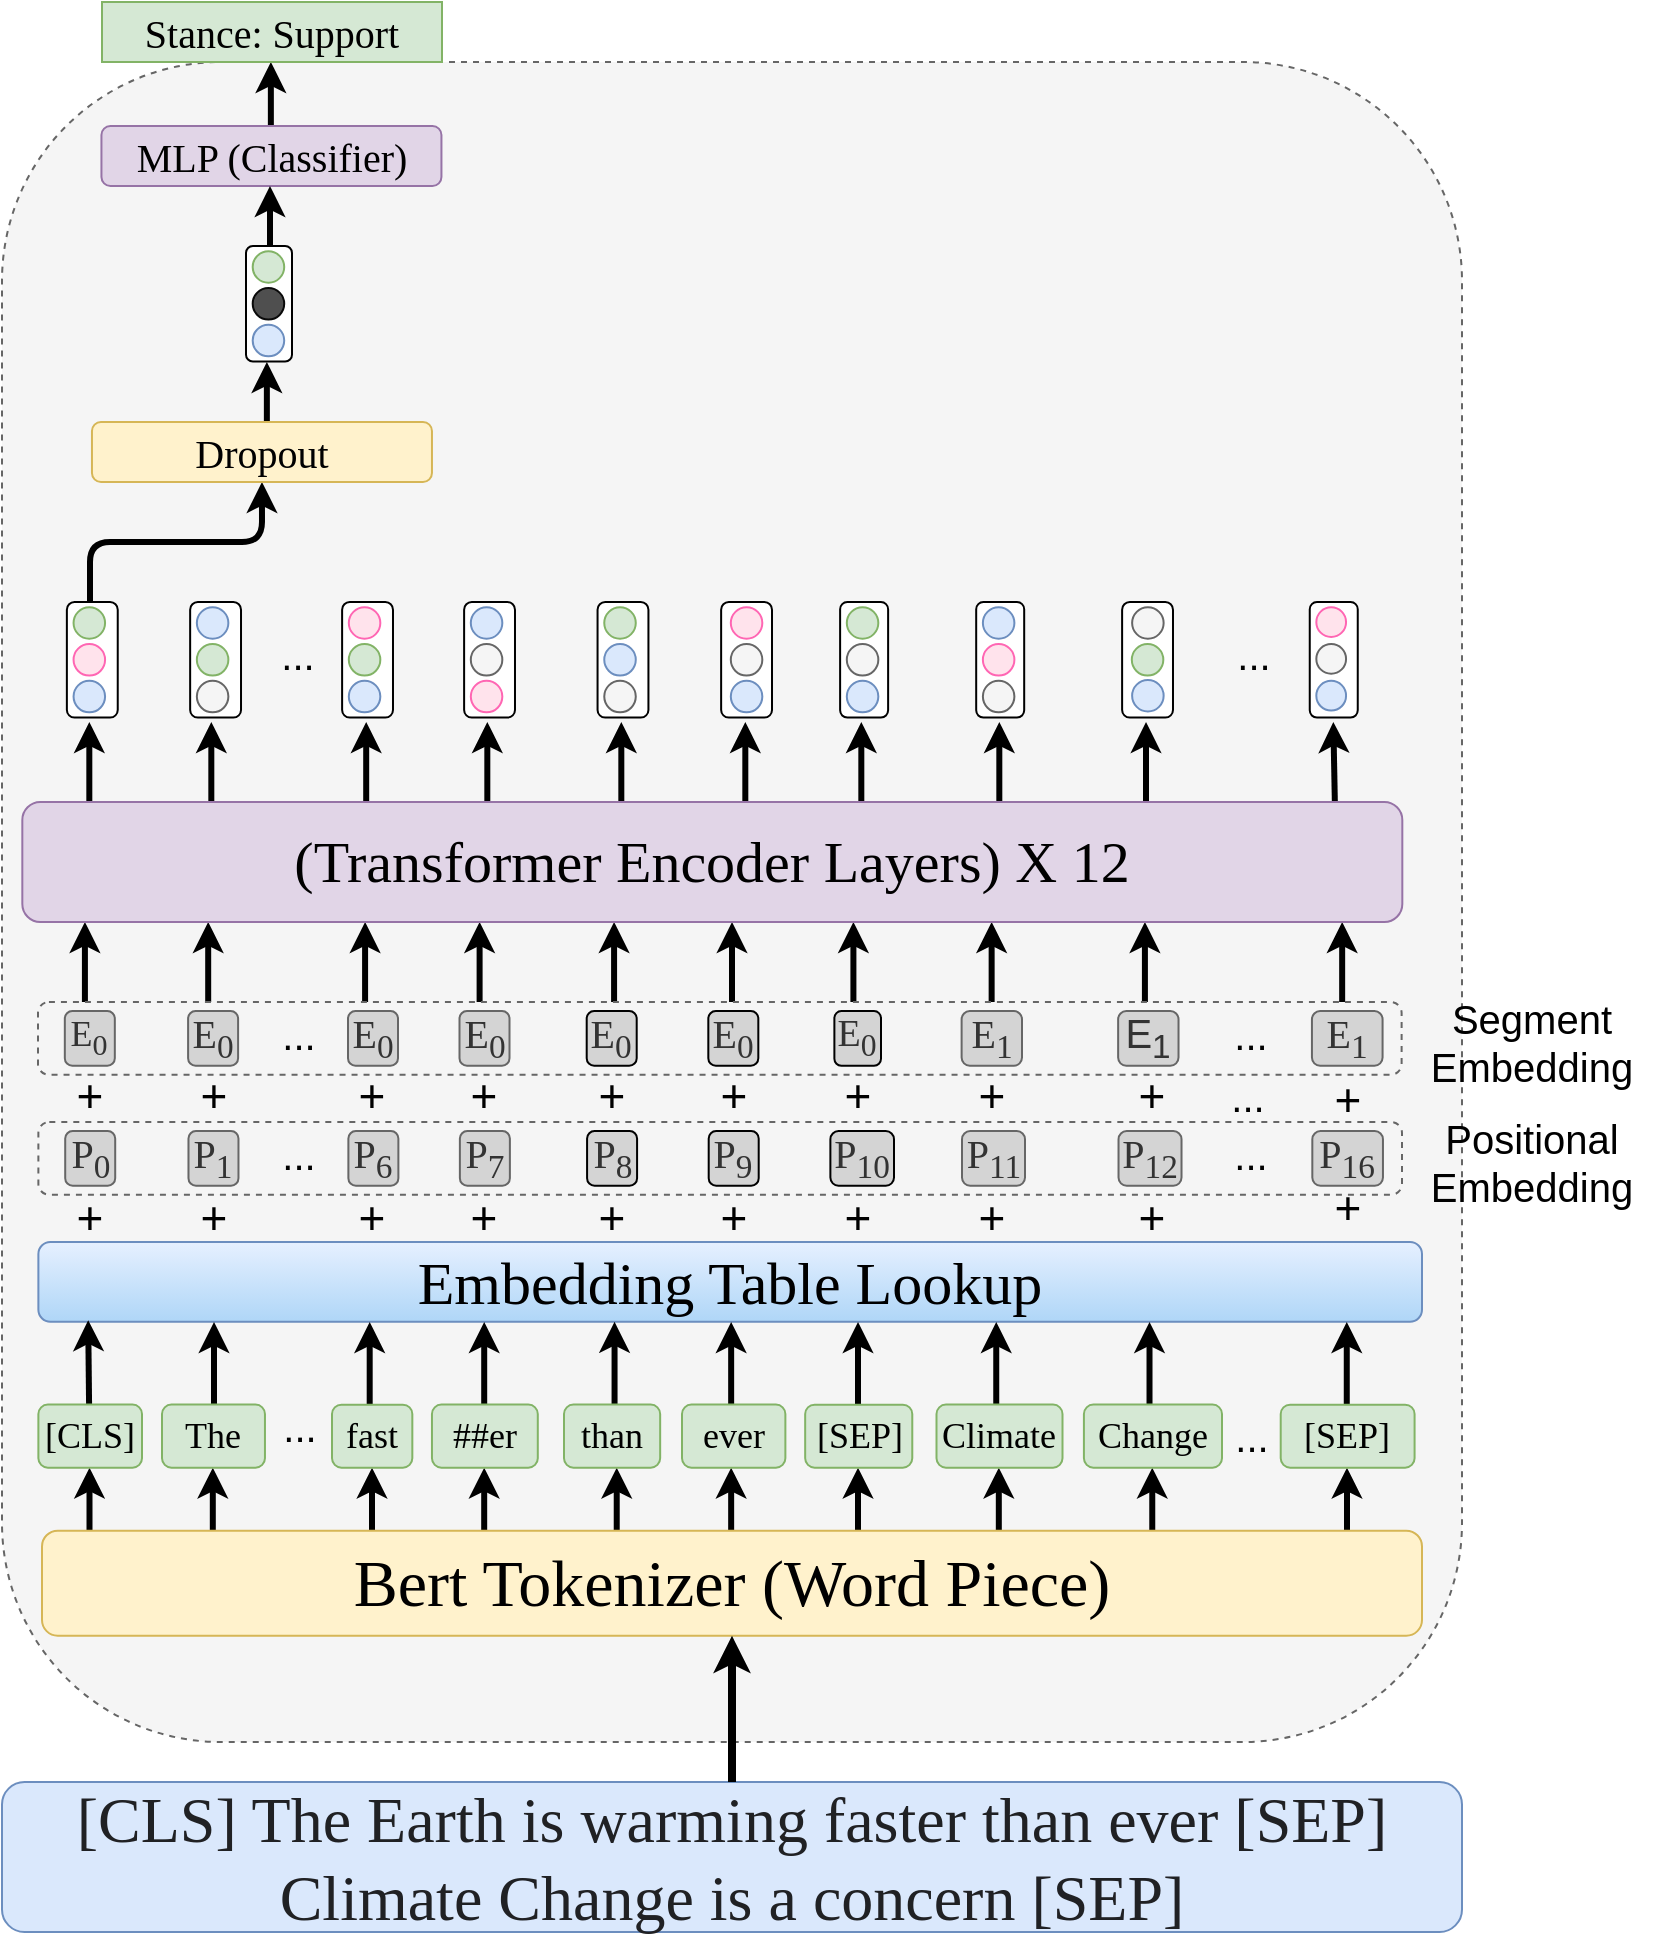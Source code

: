 <mxfile version="14.6.6" type="device"><diagram id="xqpPa9jRU_AP_htbTDbp" name="Page-1"><mxGraphModel dx="1796" dy="1551" grid="1" gridSize="10" guides="1" tooltips="1" connect="1" arrows="1" fold="1" page="1" pageScale="1" pageWidth="850" pageHeight="1100" math="0" shadow="0"><root><mxCell id="0"/><mxCell id="1" parent="0"/><mxCell id="VHutxklOgrQtzhEt7X7k-372" value="" style="rounded=1;whiteSpace=wrap;html=1;dashed=1;strokeColor=#666666;fontColor=#333333;fillColor=#F5F5F5;" parent="1" vertex="1"><mxGeometry x="-610" y="-960" width="730" height="840" as="geometry"/></mxCell><mxCell id="czi0uhYKtcPpuVIb82J_-111" value="" style="endArrow=classic;html=1;strokeWidth=3;" parent="1" edge="1"><mxGeometry x="-641.69" y="-1353.941" width="66.935" height="52.525" as="geometry"><mxPoint x="-475.57" y="-907.477" as="sourcePoint"/><mxPoint x="-475.57" y="-960.002" as="targetPoint"/></mxGeometry></mxCell><mxCell id="BphmDWofH9qJtvzNb2cg-1" value="&lt;span style=&quot;color: rgb(32 , 33 , 36) ; text-align: left&quot;&gt;&lt;font style=&quot;font-size: 32px&quot; face=&quot;Times New Roman&quot;&gt;[CLS] The Earth is warming faster than ever [SEP] Climate Change is a concern [SEP]&lt;/font&gt;&lt;br&gt;&lt;/span&gt;" style="rounded=1;whiteSpace=wrap;html=1;fillColor=#dae8fc;strokeColor=#6c8ebf;" parent="1" vertex="1"><mxGeometry x="-610" y="-100" width="730" height="75" as="geometry"/></mxCell><mxCell id="VHutxklOgrQtzhEt7X7k-36" value="" style="endArrow=classic;html=1;strokeWidth=3;" parent="1" edge="1"><mxGeometry x="-647.12" y="-714.141" width="66.935" height="52.525" as="geometry"><mxPoint x="-566.249" y="-204.646" as="sourcePoint"/><mxPoint x="-566.249" y="-257.172" as="targetPoint"/></mxGeometry></mxCell><mxCell id="VHutxklOgrQtzhEt7X7k-37" value="" style="endArrow=classic;html=1;strokeWidth=3;" parent="1" edge="1"><mxGeometry x="-669.81" y="-714.141" width="66.935" height="52.525" as="geometry"><mxPoint x="-504.6" y="-204.646" as="sourcePoint"/><mxPoint x="-504.6" y="-257.172" as="targetPoint"/></mxGeometry></mxCell><mxCell id="VHutxklOgrQtzhEt7X7k-38" value="" style="endArrow=classic;html=1;strokeWidth=3;" parent="1" edge="1"><mxGeometry x="-679.19" y="-714.141" width="66.935" height="52.525" as="geometry"><mxPoint x="-424.996" y="-204.646" as="sourcePoint"/><mxPoint x="-424.996" y="-257.172" as="targetPoint"/></mxGeometry></mxCell><mxCell id="VHutxklOgrQtzhEt7X7k-39" value="" style="endArrow=classic;html=1;strokeWidth=3;" parent="1" edge="1"><mxGeometry x="-692.75" y="-714.141" width="66.935" height="52.525" as="geometry"><mxPoint x="-368.903" y="-204.646" as="sourcePoint"/><mxPoint x="-368.903" y="-257.172" as="targetPoint"/></mxGeometry></mxCell><mxCell id="VHutxklOgrQtzhEt7X7k-40" value="" style="endArrow=classic;html=1;strokeWidth=3;" parent="1" edge="1"><mxGeometry x="-697.56" y="-714.141" width="66.935" height="52.525" as="geometry"><mxPoint x="-302.641" y="-204.646" as="sourcePoint"/><mxPoint x="-302.641" y="-257.172" as="targetPoint"/></mxGeometry></mxCell><mxCell id="VHutxklOgrQtzhEt7X7k-41" value="" style="endArrow=classic;html=1;strokeWidth=3;" parent="1" edge="1"><mxGeometry x="-704.27" y="-714.141" width="66.935" height="52.525" as="geometry"><mxPoint x="-245.427" y="-204.646" as="sourcePoint"/><mxPoint x="-245.427" y="-257.172" as="targetPoint"/></mxGeometry></mxCell><mxCell id="VHutxklOgrQtzhEt7X7k-42" value="" style="endArrow=classic;html=1;strokeWidth=3;" parent="1" edge="1"><mxGeometry x="-703.75" y="-714.141" width="66.935" height="52.525" as="geometry"><mxPoint x="-181.988" y="-204.646" as="sourcePoint"/><mxPoint x="-181.988" y="-257.172" as="targetPoint"/></mxGeometry></mxCell><mxCell id="VHutxklOgrQtzhEt7X7k-43" value="" style="endArrow=classic;html=1;strokeWidth=3;" parent="1" edge="1"><mxGeometry x="-690.92" y="-714.141" width="66.935" height="52.525" as="geometry"><mxPoint x="-111.593" y="-204.646" as="sourcePoint"/><mxPoint x="-111.593" y="-257.172" as="targetPoint"/></mxGeometry></mxCell><mxCell id="VHutxklOgrQtzhEt7X7k-44" value="" style="endArrow=classic;html=1;strokeWidth=3;" parent="1" edge="1"><mxGeometry x="-671.76" y="-714.141" width="66.935" height="52.525" as="geometry"><mxPoint x="-34.869" y="-204.646" as="sourcePoint"/><mxPoint x="-34.869" y="-257.172" as="targetPoint"/></mxGeometry></mxCell><mxCell id="VHutxklOgrQtzhEt7X7k-45" value="" style="endArrow=classic;html=1;strokeWidth=3;" parent="1" edge="1"><mxGeometry x="-680.16" y="-714.141" width="66.935" height="52.525" as="geometry"><mxPoint x="62.489" y="-204.646" as="sourcePoint"/><mxPoint x="62.489" y="-257.172" as="targetPoint"/></mxGeometry></mxCell><mxCell id="VHutxklOgrQtzhEt7X7k-46" value="&lt;font style=&quot;font-size: 33px&quot; face=&quot;Times New Roman&quot;&gt;Bert Tokenizer (Word Piece)&lt;/font&gt;" style="rounded=1;whiteSpace=wrap;html=1;fillColor=#fff2cc;strokeColor=#d6b656;" parent="1" vertex="1"><mxGeometry x="-590" y="-225.66" width="690" height="52.53" as="geometry"/></mxCell><mxCell id="VHutxklOgrQtzhEt7X7k-53" value="&lt;font style=&quot;font-size: 20px&quot;&gt;...&lt;/font&gt;" style="text;html=1;align=center;verticalAlign=middle;whiteSpace=wrap;rounded=0;" parent="1" vertex="1"><mxGeometry x="-482.7" y="-286.064" width="44.177" height="15.758" as="geometry"/></mxCell><mxCell id="VHutxklOgrQtzhEt7X7k-61" value="&lt;font style=&quot;font-size: 20px&quot;&gt;...&lt;/font&gt;" style="text;html=1;strokeColor=none;fillColor=none;align=center;verticalAlign=middle;whiteSpace=wrap;rounded=0;" parent="1" vertex="1"><mxGeometry x="-12.144" y="-283.431" width="53.548" height="21.01" as="geometry"/></mxCell><mxCell id="fSHIEqPgG7TQflHTNuSC-49" value="&lt;font style=&quot;font-size: 20px&quot;&gt;...&lt;/font&gt;" style="text;html=1;align=center;verticalAlign=middle;whiteSpace=wrap;rounded=0;" parent="1" vertex="1"><mxGeometry x="-483.941" y="-671.611" width="44.177" height="15.758" as="geometry"/></mxCell><mxCell id="fSHIEqPgG7TQflHTNuSC-50" value="&lt;font style=&quot;font-size: 20px&quot;&gt;...&lt;/font&gt;" style="text;html=1;align=center;verticalAlign=middle;whiteSpace=wrap;rounded=0;" parent="1" vertex="1"><mxGeometry x="-6.395" y="-671.611" width="44.177" height="15.758" as="geometry"/></mxCell><mxCell id="czi0uhYKtcPpuVIb82J_-5" value="" style="endArrow=classic;html=1;strokeWidth=3;" parent="1" edge="1"><mxGeometry x="-649.31" y="-923.941" width="66.935" height="52.525" as="geometry"><mxPoint x="-568.546" y="-477.477" as="sourcePoint"/><mxPoint x="-568.546" y="-530.002" as="targetPoint"/></mxGeometry></mxCell><mxCell id="czi0uhYKtcPpuVIb82J_-6" value="" style="endArrow=classic;html=1;strokeWidth=3;" parent="1" edge="1"><mxGeometry x="-672.01" y="-923.941" width="66.935" height="52.525" as="geometry"><mxPoint x="-506.907" y="-477.477" as="sourcePoint"/><mxPoint x="-506.907" y="-530.002" as="targetPoint"/></mxGeometry></mxCell><mxCell id="czi0uhYKtcPpuVIb82J_-7" value="" style="endArrow=classic;html=1;strokeWidth=3;" parent="1" edge="1"><mxGeometry x="-682.65" y="-923.941" width="66.935" height="52.525" as="geometry"><mxPoint x="-428.456" y="-477.477" as="sourcePoint"/><mxPoint x="-428.456" y="-530.002" as="targetPoint"/></mxGeometry></mxCell><mxCell id="czi0uhYKtcPpuVIb82J_-8" value="" style="endArrow=classic;html=1;strokeWidth=3;" parent="1" edge="1"><mxGeometry x="-694.94" y="-923.941" width="66.935" height="52.525" as="geometry"><mxPoint x="-371.2" y="-477.477" as="sourcePoint"/><mxPoint x="-371.2" y="-530.002" as="targetPoint"/></mxGeometry></mxCell><mxCell id="czi0uhYKtcPpuVIb82J_-9" value="" style="endArrow=classic;html=1;strokeWidth=3;" parent="1" edge="1"><mxGeometry x="-698.77" y="-923.941" width="66.935" height="52.525" as="geometry"><mxPoint x="-303.958" y="-477.477" as="sourcePoint"/><mxPoint x="-303.958" y="-530.002" as="targetPoint"/></mxGeometry></mxCell><mxCell id="czi0uhYKtcPpuVIb82J_-10" value="" style="endArrow=classic;html=1;strokeWidth=3;" parent="1" edge="1"><mxGeometry x="-706.46" y="-923.941" width="66.935" height="52.525" as="geometry"><mxPoint x="-245" y="-477.477" as="sourcePoint"/><mxPoint x="-245" y="-530.002" as="targetPoint"/></mxGeometry></mxCell><mxCell id="czi0uhYKtcPpuVIb82J_-11" value="" style="endArrow=classic;html=1;strokeWidth=3;" parent="1" edge="1"><mxGeometry x="-705.95" y="-923.941" width="66.935" height="52.525" as="geometry"><mxPoint x="-184.295" y="-477.477" as="sourcePoint"/><mxPoint x="-184.295" y="-530.002" as="targetPoint"/></mxGeometry></mxCell><mxCell id="czi0uhYKtcPpuVIb82J_-12" value="" style="endArrow=classic;html=1;strokeWidth=3;" parent="1" edge="1"><mxGeometry x="-694.4" y="-923.941" width="66.935" height="52.525" as="geometry"><mxPoint x="-115.18" y="-477.477" as="sourcePoint"/><mxPoint x="-115.18" y="-530.002" as="targetPoint"/></mxGeometry></mxCell><mxCell id="czi0uhYKtcPpuVIb82J_-13" value="" style="endArrow=classic;html=1;strokeWidth=3;" parent="1" edge="1"><mxGeometry x="-675.33" y="-923.941" width="66.935" height="52.525" as="geometry"><mxPoint x="-38.546" y="-477.477" as="sourcePoint"/><mxPoint x="-38.546" y="-530.002" as="targetPoint"/></mxGeometry></mxCell><mxCell id="czi0uhYKtcPpuVIb82J_-14" value="" style="endArrow=classic;html=1;strokeWidth=3;" parent="1" edge="1"><mxGeometry x="-682.46" y="-923.941" width="66.935" height="52.525" as="geometry"><mxPoint x="60.082" y="-477.477" as="sourcePoint"/><mxPoint x="60.082" y="-530.002" as="targetPoint"/></mxGeometry></mxCell><mxCell id="czi0uhYKtcPpuVIb82J_-15" value="&lt;font style=&quot;font-size: 20px&quot;&gt;...&lt;/font&gt;" style="text;html=1;align=center;verticalAlign=middle;whiteSpace=wrap;rounded=0;" parent="1" vertex="1"><mxGeometry x="-485.0" y="-495.864" width="44.177" height="15.758" as="geometry"/></mxCell><mxCell id="czi0uhYKtcPpuVIb82J_-16" value="&lt;font style=&quot;font-size: 20px&quot;&gt;...&lt;/font&gt;" style="text;html=1;strokeColor=none;fillColor=none;align=center;verticalAlign=middle;whiteSpace=wrap;rounded=0;" parent="1" vertex="1"><mxGeometry x="-14.444" y="-453.231" width="53.548" height="21.01" as="geometry"/></mxCell><mxCell id="czi0uhYKtcPpuVIb82J_-17" value="&lt;font style=&quot;font-size: 30px&quot; face=&quot;Times New Roman&quot;&gt;Embedding Table Lookup&lt;/font&gt;" style="rounded=1;whiteSpace=wrap;html=1;strokeColor=#6c8ebf;fillColor=#E6F0FF;gradientColor=#AFD6F7;" parent="1" vertex="1"><mxGeometry x="-591.81" y="-370" width="691.81" height="39.89" as="geometry"/></mxCell><mxCell id="VHutxklOgrQtzhEt7X7k-26" value="" style="endArrow=classic;html=1;strokeWidth=3;entryX=0.036;entryY=0.98;entryDx=0;entryDy=0;entryPerimeter=0;" parent="1" target="czi0uhYKtcPpuVIb82J_-17" edge="1"><mxGeometry x="-647.01" y="-714.141" width="66.935" height="52.525" as="geometry"><mxPoint x="-566.246" y="-267.677" as="sourcePoint"/><mxPoint x="-566.246" y="-320.202" as="targetPoint"/></mxGeometry></mxCell><mxCell id="VHutxklOgrQtzhEt7X7k-28" value="" style="endArrow=classic;html=1;strokeWidth=3;" parent="1" edge="1"><mxGeometry x="-680.35" y="-714.141" width="66.935" height="52.525" as="geometry"><mxPoint x="-426.156" y="-274" as="sourcePoint"/><mxPoint x="-426.156" y="-330" as="targetPoint"/></mxGeometry></mxCell><mxCell id="VHutxklOgrQtzhEt7X7k-29" value="" style="endArrow=classic;html=1;strokeWidth=3;" parent="1" edge="1"><mxGeometry x="-692.64" y="-714.141" width="66.935" height="52.525" as="geometry"><mxPoint x="-368.9" y="-267.677" as="sourcePoint"/><mxPoint x="-368.9" y="-330" as="targetPoint"/></mxGeometry></mxCell><mxCell id="VHutxklOgrQtzhEt7X7k-30" value="" style="endArrow=classic;html=1;strokeWidth=3;" parent="1" edge="1"><mxGeometry x="-698.53" y="-714.251" width="66.935" height="52.525" as="geometry"><mxPoint x="-303.718" y="-267.787" as="sourcePoint"/><mxPoint x="-303.718" y="-330.11" as="targetPoint"/></mxGeometry></mxCell><mxCell id="VHutxklOgrQtzhEt7X7k-31" value="" style="endArrow=classic;html=1;strokeWidth=3;" parent="1" edge="1"><mxGeometry x="-704.16" y="-714.141" width="66.935" height="52.525" as="geometry"><mxPoint x="-245.424" y="-267.677" as="sourcePoint"/><mxPoint x="-245.424" y="-330" as="targetPoint"/></mxGeometry></mxCell><mxCell id="VHutxklOgrQtzhEt7X7k-32" value="" style="endArrow=classic;html=1;strokeWidth=3;" parent="1" edge="1"><mxGeometry x="-703.65" y="-714.141" width="66.935" height="52.525" as="geometry"><mxPoint x="-181.995" y="-267.677" as="sourcePoint"/><mxPoint x="-181.995" y="-330" as="targetPoint"/></mxGeometry></mxCell><mxCell id="VHutxklOgrQtzhEt7X7k-33" value="" style="endArrow=classic;html=1;strokeWidth=3;" parent="1" edge="1"><mxGeometry x="-692.1" y="-714.141" width="66.935" height="52.525" as="geometry"><mxPoint x="-112.88" y="-267.677" as="sourcePoint"/><mxPoint x="-112.88" y="-330" as="targetPoint"/></mxGeometry></mxCell><mxCell id="VHutxklOgrQtzhEt7X7k-34" value="" style="endArrow=classic;html=1;strokeWidth=3;" parent="1" edge="1"><mxGeometry x="-673.03" y="-714.141" width="66.935" height="52.525" as="geometry"><mxPoint x="-36.246" y="-267.677" as="sourcePoint"/><mxPoint x="-36.246" y="-330" as="targetPoint"/></mxGeometry></mxCell><mxCell id="VHutxklOgrQtzhEt7X7k-35" value="" style="endArrow=classic;html=1;strokeWidth=3;" parent="1" edge="1"><mxGeometry x="-680.16" y="-714.141" width="66.935" height="52.525" as="geometry"><mxPoint x="62.382" y="-267.677" as="sourcePoint"/><mxPoint x="62.382" y="-330" as="targetPoint"/></mxGeometry></mxCell><mxCell id="VHutxklOgrQtzhEt7X7k-52" value="&lt;font style=&quot;font-size: 18px&quot; face=&quot;Times New Roman&quot;&gt;[CLS]&lt;/font&gt;" style="rounded=1;whiteSpace=wrap;html=1;fillColor=#d5e8d4;strokeColor=#82b366;" parent="1" vertex="1"><mxGeometry x="-591.81" y="-288.69" width="51.81" height="31.52" as="geometry"/></mxCell><mxCell id="VHutxklOgrQtzhEt7X7k-54" value="&lt;font style=&quot;font-size: 18px&quot; face=&quot;Times New Roman&quot;&gt;##er&lt;/font&gt;" style="rounded=1;whiteSpace=wrap;html=1;fillColor=#d5e8d4;strokeColor=#82b366;" parent="1" vertex="1"><mxGeometry x="-395.02" y="-288.69" width="52.92" height="31.52" as="geometry"/></mxCell><mxCell id="VHutxklOgrQtzhEt7X7k-55" value="&lt;font style=&quot;font-size: 18px&quot; face=&quot;Times New Roman&quot;&gt;than&lt;/font&gt;" style="rounded=1;whiteSpace=wrap;html=1;fillColor=#d5e8d4;strokeColor=#82b366;" parent="1" vertex="1"><mxGeometry x="-329" y="-288.69" width="48.08" height="31.52" as="geometry"/></mxCell><mxCell id="VHutxklOgrQtzhEt7X7k-56" value="&lt;font style=&quot;font-size: 18px&quot; face=&quot;Times New Roman&quot;&gt;fast&lt;/font&gt;" style="rounded=1;whiteSpace=wrap;html=1;fillColor=#d5e8d4;strokeColor=#82b366;" parent="1" vertex="1"><mxGeometry x="-444.996" y="-288.687" width="40.161" height="31.515" as="geometry"/></mxCell><mxCell id="VHutxklOgrQtzhEt7X7k-57" value="&lt;font style=&quot;font-size: 18px&quot; face=&quot;Times New Roman&quot;&gt;ever&lt;/font&gt;" style="rounded=1;whiteSpace=wrap;html=1;fillColor=#d5e8d4;strokeColor=#82b366;" parent="1" vertex="1"><mxGeometry x="-270" y="-288.69" width="51.69" height="31.52" as="geometry"/></mxCell><mxCell id="VHutxklOgrQtzhEt7X7k-58" value="&lt;font style=&quot;font-size: 18px&quot; face=&quot;Times New Roman&quot;&gt;[SEP]&lt;/font&gt;" style="rounded=1;whiteSpace=wrap;html=1;fillColor=#d5e8d4;strokeColor=#82b366;" parent="1" vertex="1"><mxGeometry x="-208.417" y="-288.687" width="53.548" height="31.515" as="geometry"/></mxCell><mxCell id="VHutxklOgrQtzhEt7X7k-59" value="&lt;font style=&quot;font-size: 18px&quot; face=&quot;Times New Roman&quot;&gt;Climate&lt;/font&gt;" style="rounded=1;whiteSpace=wrap;html=1;fillColor=#d5e8d4;strokeColor=#82b366;" parent="1" vertex="1"><mxGeometry x="-142.75" y="-288.69" width="63" height="31.52" as="geometry"/></mxCell><mxCell id="VHutxklOgrQtzhEt7X7k-60" value="&lt;font style=&quot;font-size: 18px&quot; face=&quot;Times New Roman&quot;&gt;Change&lt;/font&gt;" style="rounded=1;whiteSpace=wrap;html=1;fillColor=#d5e8d4;strokeColor=#82b366;" parent="1" vertex="1"><mxGeometry x="-69.04" y="-288.69" width="69.04" height="31.52" as="geometry"/></mxCell><mxCell id="VHutxklOgrQtzhEt7X7k-62" value="&lt;font style=&quot;font-size: 18px&quot; face=&quot;Times New Roman&quot;&gt;[SEP]&lt;/font&gt;" style="rounded=1;whiteSpace=wrap;html=1;fillColor=#d5e8d4;strokeColor=#82b366;" parent="1" vertex="1"><mxGeometry x="29.356" y="-288.687" width="66.935" height="31.515" as="geometry"/></mxCell><mxCell id="VHutxklOgrQtzhEt7X7k-27" value="" style="endArrow=classic;html=1;strokeWidth=3;" parent="1" edge="1"><mxGeometry x="-669.71" y="-714.141" width="66.935" height="52.525" as="geometry"><mxPoint x="-504" y="-267.677" as="sourcePoint"/><mxPoint x="-504" y="-330" as="targetPoint"/></mxGeometry></mxCell><mxCell id="VHutxklOgrQtzhEt7X7k-51" value="&lt;font style=&quot;font-size: 18px&quot; face=&quot;Times New Roman&quot;&gt;The&lt;/font&gt;" style="rounded=1;whiteSpace=wrap;html=1;fillColor=#d5e8d4;strokeColor=#82b366;" parent="1" vertex="1"><mxGeometry x="-530" y="-288.69" width="51.48" height="31.52" as="geometry"/></mxCell><mxCell id="czi0uhYKtcPpuVIb82J_-44" value="&lt;font style=&quot;font-size: 23px&quot;&gt;+&lt;/font&gt;" style="text;html=1;strokeColor=none;fillColor=none;align=center;verticalAlign=middle;whiteSpace=wrap;rounded=0;dashed=1;" parent="1" vertex="1"><mxGeometry x="42.82" y="-395.8" width="40" height="18.21" as="geometry"/></mxCell><mxCell id="czi0uhYKtcPpuVIb82J_-2" style="edgeStyle=orthogonalEdgeStyle;rounded=0;orthogonalLoop=1;jettySize=auto;html=1;entryX=0.5;entryY=1;entryDx=0;entryDy=0;strokeWidth=4;" parent="1" source="BphmDWofH9qJtvzNb2cg-1" target="VHutxklOgrQtzhEt7X7k-46" edge="1"><mxGeometry relative="1" as="geometry"><Array as="points"><mxPoint x="-245" y="-110"/><mxPoint x="-245" y="-110"/></Array></mxGeometry></mxCell><mxCell id="czi0uhYKtcPpuVIb82J_-47" value="" style="group" parent="1" vertex="1" connectable="0"><mxGeometry x="-585.9" y="-391" width="570.68" height="18.21" as="geometry"/></mxCell><mxCell id="czi0uhYKtcPpuVIb82J_-21" value="&lt;font style=&quot;font-size: 23px&quot;&gt;+&lt;/font&gt;" style="text;html=1;strokeColor=none;fillColor=none;align=center;verticalAlign=middle;whiteSpace=wrap;rounded=0;dashed=1;" parent="czi0uhYKtcPpuVIb82J_-47" vertex="1"><mxGeometry x="61.64" width="40" height="18.21" as="geometry"/></mxCell><mxCell id="czi0uhYKtcPpuVIb82J_-22" value="&lt;font style=&quot;font-size: 23px&quot;&gt;+&lt;/font&gt;" style="text;html=1;strokeColor=none;fillColor=none;align=center;verticalAlign=middle;whiteSpace=wrap;rounded=0;dashed=1;" parent="czi0uhYKtcPpuVIb82J_-47" vertex="1"><mxGeometry x="140.59" width="40" height="18.21" as="geometry"/></mxCell><mxCell id="czi0uhYKtcPpuVIb82J_-23" value="&lt;font style=&quot;font-size: 23px&quot;&gt;+&lt;/font&gt;" style="text;html=1;strokeColor=none;fillColor=none;align=center;verticalAlign=middle;whiteSpace=wrap;rounded=0;dashed=1;" parent="czi0uhYKtcPpuVIb82J_-47" vertex="1"><mxGeometry x="197.34" width="40" height="18.21" as="geometry"/></mxCell><mxCell id="czi0uhYKtcPpuVIb82J_-24" value="&lt;font style=&quot;font-size: 23px&quot;&gt;+&lt;/font&gt;" style="text;html=1;strokeColor=none;fillColor=none;align=center;verticalAlign=middle;whiteSpace=wrap;rounded=0;dashed=1;" parent="czi0uhYKtcPpuVIb82J_-47" vertex="1"><mxGeometry x="260.94" width="40" height="18.21" as="geometry"/></mxCell><mxCell id="czi0uhYKtcPpuVIb82J_-25" value="&lt;font style=&quot;font-size: 23px&quot;&gt;+&lt;/font&gt;" style="text;html=1;strokeColor=none;fillColor=none;align=center;verticalAlign=middle;whiteSpace=wrap;rounded=0;dashed=1;" parent="czi0uhYKtcPpuVIb82J_-47" vertex="1"><mxGeometry x="322.35" width="40" height="18.21" as="geometry"/></mxCell><mxCell id="czi0uhYKtcPpuVIb82J_-27" value="&lt;font style=&quot;font-size: 23px&quot;&gt;+&lt;/font&gt;" style="text;html=1;strokeColor=none;fillColor=none;align=center;verticalAlign=middle;whiteSpace=wrap;rounded=0;dashed=1;" parent="czi0uhYKtcPpuVIb82J_-47" vertex="1"><mxGeometry x="383.93" width="40" height="18.21" as="geometry"/></mxCell><mxCell id="czi0uhYKtcPpuVIb82J_-28" value="&lt;font style=&quot;font-size: 23px&quot;&gt;+&lt;/font&gt;" style="text;html=1;strokeColor=none;fillColor=none;align=center;verticalAlign=middle;whiteSpace=wrap;rounded=0;dashed=1;" parent="czi0uhYKtcPpuVIb82J_-47" vertex="1"><mxGeometry x="451" width="40" height="18.21" as="geometry"/></mxCell><mxCell id="czi0uhYKtcPpuVIb82J_-29" value="&lt;font style=&quot;font-size: 23px&quot;&gt;+&lt;/font&gt;" style="text;html=1;strokeColor=none;fillColor=none;align=center;verticalAlign=middle;whiteSpace=wrap;rounded=0;dashed=1;" parent="czi0uhYKtcPpuVIb82J_-47" vertex="1"><mxGeometry x="530.68" width="40" height="18.21" as="geometry"/></mxCell><mxCell id="czi0uhYKtcPpuVIb82J_-30" value="&lt;font style=&quot;font-size: 23px&quot;&gt;+&lt;/font&gt;" style="text;html=1;strokeColor=none;fillColor=none;align=center;verticalAlign=middle;whiteSpace=wrap;rounded=0;dashed=1;" parent="czi0uhYKtcPpuVIb82J_-47" vertex="1"><mxGeometry width="40" height="18.21" as="geometry"/></mxCell><mxCell id="czi0uhYKtcPpuVIb82J_-48" value="" style="group" parent="1" vertex="1" connectable="0"><mxGeometry x="-591.81" y="-430" width="681.81" height="36.42" as="geometry"/></mxCell><mxCell id="czi0uhYKtcPpuVIb82J_-20" value="" style="rounded=1;whiteSpace=wrap;html=1;strokeWidth=1;dashed=1;fillColor=#f5f5f5;strokeColor=#666666;fontColor=#333333;" parent="czi0uhYKtcPpuVIb82J_-48" vertex="1"><mxGeometry width="681.81" height="36.42" as="geometry"/></mxCell><mxCell id="czi0uhYKtcPpuVIb82J_-31" value="&lt;font style=&quot;font-size: 20px&quot;&gt;&lt;span style=&quot;color: rgb(51 , 51 , 51) ; font-family: &amp;#34;times new roman&amp;#34;&quot;&gt;P&lt;/span&gt;&lt;sub style=&quot;color: rgb(51 , 51 , 51) ; font-family: &amp;#34;times new roman&amp;#34;&quot;&gt;8&lt;/sub&gt;&lt;/font&gt;" style="rounded=1;whiteSpace=wrap;html=1;strokeWidth=1;fillColor=#D4D4D4;" parent="czi0uhYKtcPpuVIb82J_-48" vertex="1"><mxGeometry x="274.35" y="4.555" width="25" height="27.315" as="geometry"/></mxCell><mxCell id="czi0uhYKtcPpuVIb82J_-32" value="&lt;font style=&quot;font-size: 20px&quot;&gt;&lt;span style=&quot;font-family: &amp;#34;times new roman&amp;#34;&quot;&gt;P&lt;/span&gt;&lt;sub style=&quot;font-family: &amp;#34;times new roman&amp;#34;&quot;&gt;7&lt;/sub&gt;&lt;/font&gt;" style="rounded=1;whiteSpace=wrap;html=1;strokeWidth=1;strokeColor=#666666;fontColor=#333333;fillColor=#D4D4D4;" parent="czi0uhYKtcPpuVIb82J_-48" vertex="1"><mxGeometry x="210.75" y="4.555" width="25" height="27.315" as="geometry"/></mxCell><mxCell id="czi0uhYKtcPpuVIb82J_-33" value="&lt;font style=&quot;font-size: 20px&quot;&gt;&lt;span style=&quot;font-family: &amp;#34;times new roman&amp;#34;&quot;&gt;P&lt;/span&gt;&lt;sub style=&quot;font-family: &amp;#34;times new roman&amp;#34;&quot;&gt;6&lt;/sub&gt;&lt;/font&gt;" style="rounded=1;whiteSpace=wrap;html=1;strokeWidth=1;strokeColor=#666666;fontColor=#333333;fillColor=#D4D4D4;" parent="czi0uhYKtcPpuVIb82J_-48" vertex="1"><mxGeometry x="155" y="4.555" width="25" height="27.315" as="geometry"/></mxCell><mxCell id="czi0uhYKtcPpuVIb82J_-34" value="&lt;font style=&quot;font-size: 20px&quot;&gt;&lt;span style=&quot;font-family: &amp;#34;times new roman&amp;#34;&quot;&gt;P&lt;/span&gt;&lt;sub style=&quot;font-family: &amp;#34;times new roman&amp;#34;&quot;&gt;1&lt;/sub&gt;&lt;/font&gt;" style="rounded=1;whiteSpace=wrap;html=1;strokeWidth=1;strokeColor=#666666;fontColor=#333333;fillColor=#D4D4D4;" parent="czi0uhYKtcPpuVIb82J_-48" vertex="1"><mxGeometry x="75.05" y="4.555" width="25" height="27.315" as="geometry"/></mxCell><mxCell id="czi0uhYKtcPpuVIb82J_-35" value="&lt;span style=&quot;font-size: 20px&quot;&gt;&lt;font face=&quot;Times New Roman&quot; style=&quot;font-size: 20px&quot;&gt;P&lt;sub&gt;0&lt;/sub&gt;&lt;/font&gt;&lt;/span&gt;" style="rounded=1;whiteSpace=wrap;html=1;strokeWidth=1;strokeColor=#666666;fontColor=#333333;fillColor=#D4D4D4;" parent="czi0uhYKtcPpuVIb82J_-48" vertex="1"><mxGeometry x="13.41" y="4.555" width="25" height="27.315" as="geometry"/></mxCell><mxCell id="czi0uhYKtcPpuVIb82J_-37" value="&lt;font style=&quot;font-size: 20px&quot;&gt;&lt;span style=&quot;color: rgb(51 , 51 , 51) ; font-family: &amp;#34;times new roman&amp;#34;&quot;&gt;P&lt;/span&gt;&lt;sub style=&quot;color: rgb(51 , 51 , 51) ; font-family: &amp;#34;times new roman&amp;#34;&quot;&gt;9&lt;/sub&gt;&lt;/font&gt;" style="rounded=1;whiteSpace=wrap;html=1;strokeWidth=1;fillColor=#D4D4D4;" parent="czi0uhYKtcPpuVIb82J_-48" vertex="1"><mxGeometry x="335.16" y="4.555" width="25" height="27.315" as="geometry"/></mxCell><mxCell id="czi0uhYKtcPpuVIb82J_-38" value="&lt;font style=&quot;font-size: 20px&quot;&gt;&lt;span style=&quot;color: rgb(51 , 51 , 51) ; font-family: &amp;#34;times new roman&amp;#34;&quot;&gt;P&lt;/span&gt;&lt;sub style=&quot;color: rgb(51 , 51 , 51) ; font-family: &amp;#34;times new roman&amp;#34;&quot;&gt;10&lt;/sub&gt;&lt;/font&gt;" style="rounded=1;whiteSpace=wrap;html=1;strokeWidth=1;fillColor=#D4D4D4;" parent="czi0uhYKtcPpuVIb82J_-48" vertex="1"><mxGeometry x="396" y="4.56" width="31.81" height="27.31" as="geometry"/></mxCell><mxCell id="czi0uhYKtcPpuVIb82J_-39" value="&lt;font style=&quot;font-size: 20px&quot;&gt;&lt;span style=&quot;font-family: &amp;#34;times new roman&amp;#34;&quot;&gt;P&lt;/span&gt;&lt;sub style=&quot;font-family: &amp;#34;times new roman&amp;#34;&quot;&gt;11&lt;/sub&gt;&lt;/font&gt;" style="rounded=1;whiteSpace=wrap;html=1;strokeWidth=1;strokeColor=#666666;fontColor=#333333;fillColor=#D4D4D4;" parent="czi0uhYKtcPpuVIb82J_-48" vertex="1"><mxGeometry x="461.81" y="4.56" width="31.5" height="27.31" as="geometry"/></mxCell><mxCell id="czi0uhYKtcPpuVIb82J_-40" value="&lt;font style=&quot;font-size: 20px&quot;&gt;&lt;span style=&quot;font-family: &amp;#34;times new roman&amp;#34;&quot;&gt;P&lt;/span&gt;&lt;sub style=&quot;font-family: &amp;#34;times new roman&amp;#34;&quot;&gt;16&lt;/sub&gt;&lt;/font&gt;" style="rounded=1;whiteSpace=wrap;html=1;strokeWidth=1;strokeColor=#666666;fontColor=#333333;fillColor=#D4D4D4;" parent="czi0uhYKtcPpuVIb82J_-48" vertex="1"><mxGeometry x="636.97" y="4.56" width="35.32" height="27.31" as="geometry"/></mxCell><mxCell id="czi0uhYKtcPpuVIb82J_-41" value="&lt;font style=&quot;font-size: 20px&quot;&gt;...&lt;/font&gt;" style="text;html=1;align=center;verticalAlign=middle;whiteSpace=wrap;rounded=0;" parent="czi0uhYKtcPpuVIb82J_-48" vertex="1"><mxGeometry x="113.5" y="9.108" width="33" height="13.657" as="geometry"/></mxCell><mxCell id="czi0uhYKtcPpuVIb82J_-42" value="&lt;font style=&quot;font-size: 20px&quot;&gt;...&lt;/font&gt;" style="text;html=1;align=center;verticalAlign=middle;whiteSpace=wrap;rounded=0;" parent="czi0uhYKtcPpuVIb82J_-48" vertex="1"><mxGeometry x="589.94" y="9.108" width="33" height="13.657" as="geometry"/></mxCell><mxCell id="czi0uhYKtcPpuVIb82J_-43" value="&lt;font style=&quot;font-size: 20px&quot;&gt;&lt;span style=&quot;font-family: &amp;#34;times new roman&amp;#34;&quot;&gt;P&lt;/span&gt;&lt;sub style=&quot;font-family: &amp;#34;times new roman&amp;#34;&quot;&gt;12&lt;/sub&gt;&lt;/font&gt;" style="rounded=1;whiteSpace=wrap;html=1;strokeWidth=1;strokeColor=#666666;fontColor=#333333;fillColor=#D4D4D4;" parent="czi0uhYKtcPpuVIb82J_-48" vertex="1"><mxGeometry x="540.07" y="4.56" width="31.5" height="27.31" as="geometry"/></mxCell><mxCell id="czi0uhYKtcPpuVIb82J_-49" value="" style="group" parent="1" vertex="1" connectable="0"><mxGeometry x="-592" y="-490" width="681.81" height="36.42" as="geometry"/></mxCell><mxCell id="czi0uhYKtcPpuVIb82J_-50" value="" style="rounded=1;whiteSpace=wrap;html=1;strokeWidth=1;dashed=1;fillColor=#f5f5f5;strokeColor=#666666;fontColor=#333333;" parent="czi0uhYKtcPpuVIb82J_-49" vertex="1"><mxGeometry width="681.81" height="36.42" as="geometry"/></mxCell><mxCell id="czi0uhYKtcPpuVIb82J_-51" value="&lt;font style=&quot;font-size: 20px&quot; face=&quot;Times New Roman&quot;&gt;&lt;span style=&quot;color: rgb(51 , 51 , 51)&quot;&gt;E&lt;/span&gt;&lt;sub style=&quot;color: rgb(51 , 51 , 51)&quot;&gt;0&lt;/sub&gt;&lt;/font&gt;" style="rounded=1;whiteSpace=wrap;html=1;strokeWidth=1;fillColor=#D4D4D4;" parent="czi0uhYKtcPpuVIb82J_-49" vertex="1"><mxGeometry x="274.35" y="4.555" width="25" height="27.315" as="geometry"/></mxCell><mxCell id="czi0uhYKtcPpuVIb82J_-52" value="&lt;font style=&quot;font-size: 20px&quot; face=&quot;Times New Roman&quot;&gt;E&lt;sub&gt;0&lt;/sub&gt;&lt;/font&gt;" style="rounded=1;whiteSpace=wrap;html=1;strokeWidth=1;strokeColor=#666666;fontColor=#333333;fillColor=#D4D4D4;" parent="czi0uhYKtcPpuVIb82J_-49" vertex="1"><mxGeometry x="210.75" y="4.555" width="25" height="27.315" as="geometry"/></mxCell><mxCell id="czi0uhYKtcPpuVIb82J_-53" value="&lt;font style=&quot;font-size: 20px&quot; face=&quot;Times New Roman&quot;&gt;E&lt;sub&gt;0&lt;/sub&gt;&lt;/font&gt;" style="rounded=1;whiteSpace=wrap;html=1;strokeWidth=1;strokeColor=#666666;fontColor=#333333;fillColor=#D4D4D4;" parent="czi0uhYKtcPpuVIb82J_-49" vertex="1"><mxGeometry x="155" y="4.555" width="25" height="27.315" as="geometry"/></mxCell><mxCell id="czi0uhYKtcPpuVIb82J_-54" value="&lt;font style=&quot;font-size: 20px&quot; face=&quot;Times New Roman&quot;&gt;E&lt;sub&gt;0&lt;/sub&gt;&lt;/font&gt;" style="rounded=1;whiteSpace=wrap;html=1;strokeWidth=1;strokeColor=#666666;fontColor=#333333;fillColor=#D4D4D4;" parent="czi0uhYKtcPpuVIb82J_-49" vertex="1"><mxGeometry x="75.05" y="4.555" width="25" height="27.315" as="geometry"/></mxCell><mxCell id="czi0uhYKtcPpuVIb82J_-55" value="&lt;span style=&quot;font-size: 18px&quot;&gt;&lt;font face=&quot;Times New Roman&quot;&gt;E&lt;sub&gt;0&lt;/sub&gt;&lt;/font&gt;&lt;/span&gt;" style="rounded=1;whiteSpace=wrap;html=1;strokeWidth=1;strokeColor=#666666;fontColor=#333333;fillColor=#D4D4D4;" parent="czi0uhYKtcPpuVIb82J_-49" vertex="1"><mxGeometry x="13.41" y="4.555" width="25" height="27.315" as="geometry"/></mxCell><mxCell id="czi0uhYKtcPpuVIb82J_-56" value="&lt;font style=&quot;font-size: 20px&quot; face=&quot;Times New Roman&quot;&gt;&lt;span style=&quot;color: rgb(51 , 51 , 51)&quot;&gt;E&lt;/span&gt;&lt;sub style=&quot;color: rgb(51 , 51 , 51)&quot;&gt;0&lt;/sub&gt;&lt;/font&gt;" style="rounded=1;whiteSpace=wrap;html=1;strokeWidth=1;fillColor=#D4D4D4;" parent="czi0uhYKtcPpuVIb82J_-49" vertex="1"><mxGeometry x="335.16" y="4.555" width="25" height="27.315" as="geometry"/></mxCell><mxCell id="czi0uhYKtcPpuVIb82J_-57" value="&lt;font style=&quot;font-size: 19px&quot; face=&quot;Times New Roman&quot;&gt;&lt;span style=&quot;color: rgb(51 , 51 , 51)&quot;&gt;E&lt;/span&gt;&lt;sub style=&quot;color: rgb(51 , 51 , 51)&quot;&gt;0&lt;/sub&gt;&lt;/font&gt;" style="rounded=1;whiteSpace=wrap;html=1;strokeWidth=1;fillColor=#D4D4D4;" parent="czi0uhYKtcPpuVIb82J_-49" vertex="1"><mxGeometry x="398.19" y="4.56" width="23.31" height="27.31" as="geometry"/></mxCell><mxCell id="czi0uhYKtcPpuVIb82J_-58" value="&lt;font style=&quot;font-size: 20px&quot; face=&quot;Times New Roman&quot;&gt;E&lt;sub&gt;1&lt;/sub&gt;&lt;/font&gt;" style="rounded=1;whiteSpace=wrap;html=1;strokeWidth=1;strokeColor=#666666;fontColor=#333333;fillColor=#D4D4D4;" parent="czi0uhYKtcPpuVIb82J_-49" vertex="1"><mxGeometry x="461.81" y="4.56" width="30.19" height="27.31" as="geometry"/></mxCell><mxCell id="czi0uhYKtcPpuVIb82J_-59" value="&lt;font style=&quot;font-size: 20px&quot; face=&quot;Times New Roman&quot;&gt;E&lt;sub&gt;1&lt;/sub&gt;&lt;/font&gt;" style="rounded=1;whiteSpace=wrap;html=1;strokeWidth=1;strokeColor=#666666;fontColor=#333333;fillColor=#D4D4D4;" parent="czi0uhYKtcPpuVIb82J_-49" vertex="1"><mxGeometry x="636.97" y="4.56" width="35.32" height="27.31" as="geometry"/></mxCell><mxCell id="czi0uhYKtcPpuVIb82J_-60" value="&lt;font style=&quot;font-size: 20px&quot;&gt;...&lt;/font&gt;" style="text;html=1;align=center;verticalAlign=middle;whiteSpace=wrap;rounded=0;" parent="czi0uhYKtcPpuVIb82J_-49" vertex="1"><mxGeometry x="113.5" y="9.108" width="33" height="13.657" as="geometry"/></mxCell><mxCell id="czi0uhYKtcPpuVIb82J_-61" value="&lt;font style=&quot;font-size: 20px&quot;&gt;...&lt;/font&gt;" style="text;html=1;align=center;verticalAlign=middle;whiteSpace=wrap;rounded=0;" parent="czi0uhYKtcPpuVIb82J_-49" vertex="1"><mxGeometry x="589.94" y="9.108" width="33" height="13.657" as="geometry"/></mxCell><mxCell id="czi0uhYKtcPpuVIb82J_-62" value="&lt;font style=&quot;font-size: 20px&quot;&gt;E&lt;sub&gt;1&lt;/sub&gt;&lt;/font&gt;" style="rounded=1;whiteSpace=wrap;html=1;strokeWidth=1;strokeColor=#666666;fontColor=#333333;fillColor=#D4D4D4;" parent="czi0uhYKtcPpuVIb82J_-49" vertex="1"><mxGeometry x="540.07" y="4.56" width="30.19" height="27.31" as="geometry"/></mxCell><mxCell id="czi0uhYKtcPpuVIb82J_-63" value="" style="group" parent="1" vertex="1" connectable="0"><mxGeometry x="-585.9" y="-452" width="570.68" height="18.21" as="geometry"/></mxCell><mxCell id="czi0uhYKtcPpuVIb82J_-64" value="&lt;font style=&quot;font-size: 23px&quot;&gt;+&lt;/font&gt;" style="text;html=1;strokeColor=none;fillColor=none;align=center;verticalAlign=middle;whiteSpace=wrap;rounded=0;dashed=1;" parent="czi0uhYKtcPpuVIb82J_-63" vertex="1"><mxGeometry x="61.64" width="40" height="18.21" as="geometry"/></mxCell><mxCell id="czi0uhYKtcPpuVIb82J_-65" value="&lt;font style=&quot;font-size: 23px&quot;&gt;+&lt;/font&gt;" style="text;html=1;strokeColor=none;fillColor=none;align=center;verticalAlign=middle;whiteSpace=wrap;rounded=0;dashed=1;" parent="czi0uhYKtcPpuVIb82J_-63" vertex="1"><mxGeometry x="140.59" width="40" height="18.21" as="geometry"/></mxCell><mxCell id="czi0uhYKtcPpuVIb82J_-66" value="&lt;font style=&quot;font-size: 23px&quot;&gt;+&lt;/font&gt;" style="text;html=1;strokeColor=none;fillColor=none;align=center;verticalAlign=middle;whiteSpace=wrap;rounded=0;dashed=1;" parent="czi0uhYKtcPpuVIb82J_-63" vertex="1"><mxGeometry x="197.34" width="40" height="18.21" as="geometry"/></mxCell><mxCell id="czi0uhYKtcPpuVIb82J_-67" value="&lt;font style=&quot;font-size: 23px&quot;&gt;+&lt;/font&gt;" style="text;html=1;strokeColor=none;fillColor=none;align=center;verticalAlign=middle;whiteSpace=wrap;rounded=0;dashed=1;" parent="czi0uhYKtcPpuVIb82J_-63" vertex="1"><mxGeometry x="260.94" width="40" height="18.21" as="geometry"/></mxCell><mxCell id="czi0uhYKtcPpuVIb82J_-68" value="&lt;font style=&quot;font-size: 23px&quot;&gt;+&lt;/font&gt;" style="text;html=1;strokeColor=none;fillColor=none;align=center;verticalAlign=middle;whiteSpace=wrap;rounded=0;dashed=1;" parent="czi0uhYKtcPpuVIb82J_-63" vertex="1"><mxGeometry x="322.35" width="40" height="18.21" as="geometry"/></mxCell><mxCell id="czi0uhYKtcPpuVIb82J_-69" value="&lt;font style=&quot;font-size: 23px&quot;&gt;+&lt;/font&gt;" style="text;html=1;strokeColor=none;fillColor=none;align=center;verticalAlign=middle;whiteSpace=wrap;rounded=0;dashed=1;" parent="czi0uhYKtcPpuVIb82J_-63" vertex="1"><mxGeometry x="383.93" width="40" height="18.21" as="geometry"/></mxCell><mxCell id="czi0uhYKtcPpuVIb82J_-70" value="&lt;font style=&quot;font-size: 23px&quot;&gt;+&lt;/font&gt;" style="text;html=1;strokeColor=none;fillColor=none;align=center;verticalAlign=middle;whiteSpace=wrap;rounded=0;dashed=1;" parent="czi0uhYKtcPpuVIb82J_-63" vertex="1"><mxGeometry x="451" width="40" height="18.21" as="geometry"/></mxCell><mxCell id="czi0uhYKtcPpuVIb82J_-71" value="&lt;font style=&quot;font-size: 23px&quot;&gt;+&lt;/font&gt;" style="text;html=1;strokeColor=none;fillColor=none;align=center;verticalAlign=middle;whiteSpace=wrap;rounded=0;dashed=1;" parent="czi0uhYKtcPpuVIb82J_-63" vertex="1"><mxGeometry x="530.68" width="40" height="18.21" as="geometry"/></mxCell><mxCell id="czi0uhYKtcPpuVIb82J_-72" value="&lt;font style=&quot;font-size: 23px&quot;&gt;+&lt;/font&gt;" style="text;html=1;strokeColor=none;fillColor=none;align=center;verticalAlign=middle;whiteSpace=wrap;rounded=0;dashed=1;" parent="czi0uhYKtcPpuVIb82J_-63" vertex="1"><mxGeometry width="40" height="18.21" as="geometry"/></mxCell><mxCell id="czi0uhYKtcPpuVIb82J_-73" value="&lt;font style=&quot;font-size: 20px&quot;&gt;Positional Embedding&lt;/font&gt;" style="text;html=1;strokeColor=none;fillColor=none;align=center;verticalAlign=middle;whiteSpace=wrap;rounded=0;" parent="1" vertex="1"><mxGeometry x="89.81" y="-430" width="130" height="40" as="geometry"/></mxCell><mxCell id="czi0uhYKtcPpuVIb82J_-74" value="&lt;font style=&quot;font-size: 20px&quot;&gt;Segment Embedding&lt;/font&gt;" style="text;html=1;strokeColor=none;fillColor=none;align=center;verticalAlign=middle;whiteSpace=wrap;rounded=0;" parent="1" vertex="1"><mxGeometry x="89.81" y="-490" width="130" height="40" as="geometry"/></mxCell><mxCell id="czi0uhYKtcPpuVIb82J_-78" value="" style="group" parent="1" vertex="1" connectable="0"><mxGeometry x="-577.566" y="-689.995" width="25.435" height="57.778" as="geometry"/></mxCell><mxCell id="VHutxklOgrQtzhEt7X7k-121" value="" style="rounded=1;whiteSpace=wrap;html=1;" parent="czi0uhYKtcPpuVIb82J_-78" vertex="1"><mxGeometry width="25.435" height="57.778" as="geometry"/></mxCell><mxCell id="VHutxklOgrQtzhEt7X7k-124" value="" style="ellipse;whiteSpace=wrap;html=1;aspect=fixed;strokeColor=#82b366;fillColor=#d5e8d4;" parent="czi0uhYKtcPpuVIb82J_-78" vertex="1"><mxGeometry x="3.347" y="2.626" width="15.758" height="15.758" as="geometry"/></mxCell><mxCell id="VHutxklOgrQtzhEt7X7k-125" value="" style="ellipse;whiteSpace=wrap;html=1;aspect=fixed;fontColor=#ffffff;fillColor=#FFE3EC;strokeColor=#FF66B3;" parent="czi0uhYKtcPpuVIb82J_-78" vertex="1"><mxGeometry x="3.347" y="21.01" width="15.758" height="15.758" as="geometry"/></mxCell><mxCell id="VHutxklOgrQtzhEt7X7k-126" value="" style="ellipse;whiteSpace=wrap;html=1;aspect=fixed;strokeColor=#6c8ebf;fillColor=#dae8fc;" parent="czi0uhYKtcPpuVIb82J_-78" vertex="1"><mxGeometry x="3.347" y="39.394" width="15.758" height="15.758" as="geometry"/></mxCell><mxCell id="czi0uhYKtcPpuVIb82J_-79" value="" style="group" parent="1" vertex="1" connectable="0"><mxGeometry x="-515.923" y="-689.995" width="25.435" height="57.778" as="geometry"/></mxCell><mxCell id="fSHIEqPgG7TQflHTNuSC-9" value="" style="rounded=1;whiteSpace=wrap;html=1;" parent="czi0uhYKtcPpuVIb82J_-79" vertex="1"><mxGeometry width="25.435" height="57.778" as="geometry"/></mxCell><mxCell id="fSHIEqPgG7TQflHTNuSC-10" value="" style="ellipse;whiteSpace=wrap;html=1;aspect=fixed;strokeColor=#6c8ebf;fillColor=#dae8fc;" parent="czi0uhYKtcPpuVIb82J_-79" vertex="1"><mxGeometry x="3.347" y="2.626" width="15.758" height="15.758" as="geometry"/></mxCell><mxCell id="fSHIEqPgG7TQflHTNuSC-11" value="" style="ellipse;whiteSpace=wrap;html=1;aspect=fixed;strokeColor=#82b366;fillColor=#d5e8d4;" parent="czi0uhYKtcPpuVIb82J_-79" vertex="1"><mxGeometry x="3.347" y="21.01" width="15.758" height="15.758" as="geometry"/></mxCell><mxCell id="fSHIEqPgG7TQflHTNuSC-12" value="" style="ellipse;whiteSpace=wrap;html=1;aspect=fixed;strokeColor=#666666;fillColor=#f5f5f5;fontColor=#333333;" parent="czi0uhYKtcPpuVIb82J_-79" vertex="1"><mxGeometry x="3.347" y="39.394" width="15.758" height="15.758" as="geometry"/></mxCell><mxCell id="czi0uhYKtcPpuVIb82J_-80" value="" style="group" parent="1" vertex="1" connectable="0"><mxGeometry x="-439.94" y="-689.995" width="25.435" height="57.778" as="geometry"/></mxCell><mxCell id="fSHIEqPgG7TQflHTNuSC-17" value="" style="rounded=1;whiteSpace=wrap;html=1;" parent="czi0uhYKtcPpuVIb82J_-80" vertex="1"><mxGeometry width="25.435" height="57.778" as="geometry"/></mxCell><mxCell id="fSHIEqPgG7TQflHTNuSC-18" value="" style="ellipse;whiteSpace=wrap;html=1;aspect=fixed;fontColor=#ffffff;fillColor=#FFE3EC;strokeColor=#FF66B3;" parent="czi0uhYKtcPpuVIb82J_-80" vertex="1"><mxGeometry x="3.347" y="2.626" width="15.758" height="15.758" as="geometry"/></mxCell><mxCell id="fSHIEqPgG7TQflHTNuSC-19" value="" style="ellipse;whiteSpace=wrap;html=1;aspect=fixed;strokeColor=#82b366;fillColor=#d5e8d4;" parent="czi0uhYKtcPpuVIb82J_-80" vertex="1"><mxGeometry x="3.347" y="21.01" width="15.758" height="15.758" as="geometry"/></mxCell><mxCell id="fSHIEqPgG7TQflHTNuSC-20" value="" style="ellipse;whiteSpace=wrap;html=1;aspect=fixed;strokeColor=#6c8ebf;fillColor=#dae8fc;" parent="czi0uhYKtcPpuVIb82J_-80" vertex="1"><mxGeometry x="3.347" y="39.394" width="15.758" height="15.758" as="geometry"/></mxCell><mxCell id="czi0uhYKtcPpuVIb82J_-81" value="" style="group" parent="1" vertex="1" connectable="0"><mxGeometry x="-378.941" y="-689.995" width="25.435" height="57.778" as="geometry"/></mxCell><mxCell id="fSHIEqPgG7TQflHTNuSC-21" value="" style="rounded=1;whiteSpace=wrap;html=1;" parent="czi0uhYKtcPpuVIb82J_-81" vertex="1"><mxGeometry width="25.435" height="57.778" as="geometry"/></mxCell><mxCell id="fSHIEqPgG7TQflHTNuSC-22" value="" style="ellipse;whiteSpace=wrap;html=1;aspect=fixed;strokeColor=#6c8ebf;fillColor=#dae8fc;" parent="czi0uhYKtcPpuVIb82J_-81" vertex="1"><mxGeometry x="3.347" y="2.626" width="15.758" height="15.758" as="geometry"/></mxCell><mxCell id="fSHIEqPgG7TQflHTNuSC-23" value="" style="ellipse;whiteSpace=wrap;html=1;aspect=fixed;strokeColor=#666666;fontColor=#333333;fillColor=#f5f5f5;" parent="czi0uhYKtcPpuVIb82J_-81" vertex="1"><mxGeometry x="3.347" y="21.01" width="15.758" height="15.758" as="geometry"/></mxCell><mxCell id="fSHIEqPgG7TQflHTNuSC-24" value="" style="ellipse;whiteSpace=wrap;html=1;aspect=fixed;fontColor=#ffffff;fillColor=#FFE3EC;strokeColor=#FF66B3;" parent="czi0uhYKtcPpuVIb82J_-81" vertex="1"><mxGeometry x="3.347" y="39.394" width="15.758" height="15.758" as="geometry"/></mxCell><mxCell id="czi0uhYKtcPpuVIb82J_-82" value="" style="group" parent="1" vertex="1" connectable="0"><mxGeometry x="-312.218" y="-689.995" width="25.435" height="57.778" as="geometry"/></mxCell><mxCell id="fSHIEqPgG7TQflHTNuSC-25" value="" style="rounded=1;whiteSpace=wrap;html=1;" parent="czi0uhYKtcPpuVIb82J_-82" vertex="1"><mxGeometry width="25.435" height="57.778" as="geometry"/></mxCell><mxCell id="fSHIEqPgG7TQflHTNuSC-26" value="" style="ellipse;whiteSpace=wrap;html=1;aspect=fixed;strokeColor=#82b366;fillColor=#d5e8d4;" parent="czi0uhYKtcPpuVIb82J_-82" vertex="1"><mxGeometry x="3.347" y="2.626" width="15.758" height="15.758" as="geometry"/></mxCell><mxCell id="fSHIEqPgG7TQflHTNuSC-27" value="" style="ellipse;whiteSpace=wrap;html=1;aspect=fixed;strokeColor=#6c8ebf;fillColor=#dae8fc;" parent="czi0uhYKtcPpuVIb82J_-82" vertex="1"><mxGeometry x="3.347" y="21.01" width="15.758" height="15.758" as="geometry"/></mxCell><mxCell id="fSHIEqPgG7TQflHTNuSC-28" value="" style="ellipse;whiteSpace=wrap;html=1;aspect=fixed;strokeColor=#666666;fillColor=#f5f5f5;fontColor=#333333;" parent="czi0uhYKtcPpuVIb82J_-82" vertex="1"><mxGeometry x="3.347" y="39.394" width="15.758" height="15.758" as="geometry"/></mxCell><mxCell id="czi0uhYKtcPpuVIb82J_-83" value="" style="group" parent="1" vertex="1" connectable="0"><mxGeometry x="-248.941" y="-689.995" width="25.435" height="57.778" as="geometry"/></mxCell><mxCell id="fSHIEqPgG7TQflHTNuSC-29" value="" style="rounded=1;whiteSpace=wrap;html=1;" parent="czi0uhYKtcPpuVIb82J_-83" vertex="1"><mxGeometry x="-1.49" width="25.435" height="57.778" as="geometry"/></mxCell><mxCell id="fSHIEqPgG7TQflHTNuSC-30" value="" style="ellipse;whiteSpace=wrap;html=1;aspect=fixed;fontColor=#ffffff;fillColor=#FFE3EC;strokeColor=#FF66B3;" parent="czi0uhYKtcPpuVIb82J_-83" vertex="1"><mxGeometry x="3.347" y="2.626" width="15.758" height="15.758" as="geometry"/></mxCell><mxCell id="fSHIEqPgG7TQflHTNuSC-31" value="" style="ellipse;whiteSpace=wrap;html=1;aspect=fixed;fillColor=#f5f5f5;strokeColor=#666666;fontColor=#333333;" parent="czi0uhYKtcPpuVIb82J_-83" vertex="1"><mxGeometry x="3.347" y="21.01" width="15.758" height="15.758" as="geometry"/></mxCell><mxCell id="fSHIEqPgG7TQflHTNuSC-32" value="" style="ellipse;whiteSpace=wrap;html=1;aspect=fixed;strokeColor=#6c8ebf;fillColor=#dae8fc;" parent="czi0uhYKtcPpuVIb82J_-83" vertex="1"><mxGeometry x="3.347" y="39.394" width="15.758" height="15.758" as="geometry"/></mxCell><mxCell id="fSHIEqPgG7TQflHTNuSC-41" value="" style="rounded=1;whiteSpace=wrap;html=1;" parent="1" vertex="1"><mxGeometry x="-49.94" y="-689.995" width="25.435" height="57.778" as="geometry"/></mxCell><mxCell id="fSHIEqPgG7TQflHTNuSC-42" value="" style="ellipse;whiteSpace=wrap;html=1;aspect=fixed;strokeColor=#666666;fillColor=#f5f5f5;fontColor=#333333;" parent="1" vertex="1"><mxGeometry x="-44.94" y="-687.369" width="15.758" height="15.758" as="geometry"/></mxCell><mxCell id="fSHIEqPgG7TQflHTNuSC-43" value="" style="ellipse;whiteSpace=wrap;html=1;aspect=fixed;strokeColor=#82b366;fillColor=#d5e8d4;" parent="1" vertex="1"><mxGeometry x="-45.1" y="-668.985" width="15.758" height="15.758" as="geometry"/></mxCell><mxCell id="fSHIEqPgG7TQflHTNuSC-44" value="" style="ellipse;whiteSpace=wrap;html=1;aspect=fixed;strokeColor=#6c8ebf;fillColor=#dae8fc;" parent="1" vertex="1"><mxGeometry x="-44.94" y="-651" width="15.758" height="15.758" as="geometry"/></mxCell><mxCell id="fSHIEqPgG7TQflHTNuSC-45" value="" style="rounded=1;whiteSpace=wrap;html=1;" parent="1" vertex="1"><mxGeometry x="43.876" y="-689.995" width="24" height="57.778" as="geometry"/></mxCell><mxCell id="fSHIEqPgG7TQflHTNuSC-46" value="" style="ellipse;whiteSpace=wrap;html=1;aspect=fixed;fontColor=#ffffff;fillColor=#FFE3EC;strokeColor=#FF66B3;" parent="1" vertex="1"><mxGeometry x="47.166" y="-687.369" width="14.868" height="14.868" as="geometry"/></mxCell><mxCell id="fSHIEqPgG7TQflHTNuSC-47" value="" style="ellipse;whiteSpace=wrap;html=1;aspect=fixed;strokeColor=#666666;fontColor=#333333;fillColor=#f5f5f5;" parent="1" vertex="1"><mxGeometry x="47.166" y="-668.985" width="14.868" height="14.868" as="geometry"/></mxCell><mxCell id="fSHIEqPgG7TQflHTNuSC-48" value="" style="ellipse;whiteSpace=wrap;html=1;aspect=fixed;strokeColor=#6c8ebf;fillColor=#dae8fc;" parent="1" vertex="1"><mxGeometry x="47.166" y="-650.601" width="14.868" height="14.868" as="geometry"/></mxCell><mxCell id="fSHIEqPgG7TQflHTNuSC-37" value="" style="rounded=1;whiteSpace=wrap;html=1;" parent="1" vertex="1"><mxGeometry x="-122.907" y="-689.995" width="24" height="57.778" as="geometry"/></mxCell><mxCell id="fSHIEqPgG7TQflHTNuSC-38" value="" style="ellipse;whiteSpace=wrap;html=1;aspect=fixed;strokeColor=#6c8ebf;fillColor=#dae8fc;" parent="1" vertex="1"><mxGeometry x="-119.56" y="-687.369" width="15.758" height="15.758" as="geometry"/></mxCell><mxCell id="fSHIEqPgG7TQflHTNuSC-39" value="" style="ellipse;whiteSpace=wrap;html=1;aspect=fixed;fontColor=#ffffff;fillColor=#FFE3EC;strokeColor=#FF66B3;" parent="1" vertex="1"><mxGeometry x="-119.56" y="-668.985" width="15.758" height="15.758" as="geometry"/></mxCell><mxCell id="fSHIEqPgG7TQflHTNuSC-40" value="" style="ellipse;whiteSpace=wrap;html=1;aspect=fixed;strokeColor=#666666;fillColor=#f5f5f5;fontColor=#333333;" parent="1" vertex="1"><mxGeometry x="-119.56" y="-650.601" width="15.758" height="15.758" as="geometry"/></mxCell><mxCell id="fSHIEqPgG7TQflHTNuSC-33" value="" style="rounded=1;whiteSpace=wrap;html=1;" parent="1" vertex="1"><mxGeometry x="-190.94" y="-689.995" width="24" height="57.778" as="geometry"/></mxCell><mxCell id="fSHIEqPgG7TQflHTNuSC-34" value="" style="ellipse;whiteSpace=wrap;html=1;aspect=fixed;strokeColor=#82b366;fillColor=#d5e8d4;" parent="1" vertex="1"><mxGeometry x="-187.593" y="-687.369" width="15.758" height="15.758" as="geometry"/></mxCell><mxCell id="fSHIEqPgG7TQflHTNuSC-35" value="" style="ellipse;whiteSpace=wrap;html=1;aspect=fixed;strokeColor=#666666;fillColor=#f5f5f5;fontColor=#333333;" parent="1" vertex="1"><mxGeometry x="-187.593" y="-668.985" width="15.758" height="15.758" as="geometry"/></mxCell><mxCell id="fSHIEqPgG7TQflHTNuSC-36" value="" style="ellipse;whiteSpace=wrap;html=1;aspect=fixed;strokeColor=#6c8ebf;fillColor=#dae8fc;" parent="1" vertex="1"><mxGeometry x="-187.593" y="-650.601" width="15.758" height="15.758" as="geometry"/></mxCell><mxCell id="czi0uhYKtcPpuVIb82J_-89" value="" style="endArrow=classic;html=1;strokeWidth=3;" parent="1" edge="1"><mxGeometry x="-648.76" y="-1023.941" width="66.935" height="52.525" as="geometry"><mxPoint x="-566.34" y="-577.477" as="sourcePoint"/><mxPoint x="-566.34" y="-630.002" as="targetPoint"/></mxGeometry></mxCell><mxCell id="czi0uhYKtcPpuVIb82J_-90" value="" style="endArrow=classic;html=1;strokeWidth=3;" parent="1" edge="1"><mxGeometry x="-671.46" y="-1023.941" width="66.935" height="52.525" as="geometry"><mxPoint x="-505.34" y="-577.477" as="sourcePoint"/><mxPoint x="-505.34" y="-630.002" as="targetPoint"/></mxGeometry></mxCell><mxCell id="czi0uhYKtcPpuVIb82J_-91" value="" style="endArrow=classic;html=1;strokeWidth=3;" parent="1" edge="1"><mxGeometry x="-682.1" y="-1023.941" width="66.935" height="52.525" as="geometry"><mxPoint x="-427.906" y="-577.477" as="sourcePoint"/><mxPoint x="-427.906" y="-630.002" as="targetPoint"/></mxGeometry></mxCell><mxCell id="czi0uhYKtcPpuVIb82J_-92" value="" style="endArrow=classic;html=1;strokeWidth=3;" parent="1" edge="1"><mxGeometry x="-694.39" y="-1023.941" width="66.935" height="52.525" as="geometry"><mxPoint x="-367.34" y="-577.477" as="sourcePoint"/><mxPoint x="-367.34" y="-630.002" as="targetPoint"/></mxGeometry></mxCell><mxCell id="czi0uhYKtcPpuVIb82J_-93" value="" style="endArrow=classic;html=1;strokeWidth=3;" parent="1" edge="1"><mxGeometry x="-698.22" y="-1023.941" width="66.935" height="52.525" as="geometry"><mxPoint x="-300.34" y="-577.477" as="sourcePoint"/><mxPoint x="-300.34" y="-630.002" as="targetPoint"/></mxGeometry></mxCell><mxCell id="czi0uhYKtcPpuVIb82J_-94" value="" style="endArrow=classic;html=1;strokeWidth=3;" parent="1" edge="1"><mxGeometry x="-705.91" y="-1023.941" width="66.935" height="52.525" as="geometry"><mxPoint x="-238.34" y="-577.477" as="sourcePoint"/><mxPoint x="-238.34" y="-630.002" as="targetPoint"/></mxGeometry></mxCell><mxCell id="czi0uhYKtcPpuVIb82J_-95" value="" style="endArrow=classic;html=1;strokeWidth=3;" parent="1" edge="1"><mxGeometry x="-705.4" y="-1023.941" width="66.935" height="52.525" as="geometry"><mxPoint x="-180.34" y="-577.477" as="sourcePoint"/><mxPoint x="-180.34" y="-630.002" as="targetPoint"/></mxGeometry></mxCell><mxCell id="czi0uhYKtcPpuVIb82J_-96" value="" style="endArrow=classic;html=1;strokeWidth=3;" parent="1" edge="1"><mxGeometry x="-693.85" y="-1023.941" width="66.935" height="52.525" as="geometry"><mxPoint x="-111.34" y="-577.477" as="sourcePoint"/><mxPoint x="-111.34" y="-630.002" as="targetPoint"/></mxGeometry></mxCell><mxCell id="czi0uhYKtcPpuVIb82J_-97" value="" style="endArrow=classic;html=1;strokeWidth=3;" parent="1" edge="1"><mxGeometry x="-674.78" y="-1023.941" width="66.935" height="52.525" as="geometry"><mxPoint x="-37.996" y="-577.477" as="sourcePoint"/><mxPoint x="-37.996" y="-630.002" as="targetPoint"/></mxGeometry></mxCell><mxCell id="czi0uhYKtcPpuVIb82J_-98" value="" style="endArrow=classic;html=1;strokeWidth=3;" parent="1" edge="1"><mxGeometry x="-681.91" y="-1023.941" width="66.935" height="52.525" as="geometry"><mxPoint x="56.66" y="-577.477" as="sourcePoint"/><mxPoint x="55.66" y="-630.002" as="targetPoint"/></mxGeometry></mxCell><mxCell id="czi0uhYKtcPpuVIb82J_-101" value="" style="endArrow=classic;html=1;strokeWidth=3;entryX=0.5;entryY=1;entryDx=0;entryDy=0;" parent="1" target="czi0uhYKtcPpuVIb82J_-100" edge="1"><mxGeometry x="-648.74" y="-1146.461" width="66.935" height="52.525" as="geometry"><mxPoint x="-566" y="-690" as="sourcePoint"/><mxPoint x="-566.32" y="-752.522" as="targetPoint"/><Array as="points"><mxPoint x="-566" y="-720"/><mxPoint x="-480" y="-720"/></Array></mxGeometry></mxCell><mxCell id="czi0uhYKtcPpuVIb82J_-107" value="" style="endArrow=classic;html=1;strokeWidth=3;" parent="1" edge="1"><mxGeometry x="-643.69" y="-1203.941" width="66.935" height="52.525" as="geometry"><mxPoint x="-477.57" y="-757.477" as="sourcePoint"/><mxPoint x="-477.57" y="-810.002" as="targetPoint"/></mxGeometry></mxCell><mxCell id="czi0uhYKtcPpuVIb82J_-100" value="&lt;span style=&quot;font-size: 20px&quot;&gt;&lt;font face=&quot;Times New Roman&quot;&gt;Dropout&lt;/font&gt;&lt;/span&gt;" style="rounded=1;whiteSpace=wrap;html=1;fillColor=#fff2cc;strokeColor=#d6b656;" parent="1" vertex="1"><mxGeometry x="-565.02" y="-780" width="170" height="30" as="geometry"/></mxCell><mxCell id="czi0uhYKtcPpuVIb82J_-109" value="&lt;span style=&quot;font-size: 20px&quot;&gt;&lt;font face=&quot;Times New Roman&quot;&gt;MLP (Classifier)&lt;/font&gt;&lt;/span&gt;" style="rounded=1;whiteSpace=wrap;html=1;fillColor=#e1d5e7;strokeColor=#9673a6;" parent="1" vertex="1"><mxGeometry x="-560.28" y="-928" width="170" height="30" as="geometry"/></mxCell><mxCell id="czi0uhYKtcPpuVIb82J_-110" value="" style="group" parent="1" vertex="1" connectable="0"><mxGeometry x="-488" y="-898" width="25.435" height="87.785" as="geometry"/></mxCell><mxCell id="czi0uhYKtcPpuVIb82J_-102" value="" style="group" parent="czi0uhYKtcPpuVIb82J_-110" vertex="1" connectable="0"><mxGeometry y="30.007" width="25.435" height="57.778" as="geometry"/></mxCell><mxCell id="czi0uhYKtcPpuVIb82J_-103" value="" style="rounded=1;whiteSpace=wrap;html=1;" parent="czi0uhYKtcPpuVIb82J_-102" vertex="1"><mxGeometry width="23" height="57.778" as="geometry"/></mxCell><mxCell id="czi0uhYKtcPpuVIb82J_-104" value="" style="ellipse;whiteSpace=wrap;html=1;aspect=fixed;strokeColor=#82b366;fillColor=#d5e8d4;" parent="czi0uhYKtcPpuVIb82J_-102" vertex="1"><mxGeometry x="3.347" y="2.626" width="15.758" height="15.758" as="geometry"/></mxCell><mxCell id="czi0uhYKtcPpuVIb82J_-105" value="" style="ellipse;whiteSpace=wrap;html=1;aspect=fixed;fontColor=#333333;strokeColor=#0A0A0A;fillColor=#4F4F4F;" parent="czi0uhYKtcPpuVIb82J_-102" vertex="1"><mxGeometry x="3.347" y="21.01" width="15.758" height="15.758" as="geometry"/></mxCell><mxCell id="czi0uhYKtcPpuVIb82J_-106" value="" style="ellipse;whiteSpace=wrap;html=1;aspect=fixed;strokeColor=#6c8ebf;fillColor=#dae8fc;" parent="czi0uhYKtcPpuVIb82J_-102" vertex="1"><mxGeometry x="3.347" y="39.394" width="15.758" height="15.758" as="geometry"/></mxCell><mxCell id="czi0uhYKtcPpuVIb82J_-108" value="" style="endArrow=classic;html=1;strokeWidth=3;" parent="czi0uhYKtcPpuVIb82J_-110" edge="1"><mxGeometry x="-153.684" y="-393.939" width="66.935" height="52.525" as="geometry"><mxPoint x="11.996" y="30.002" as="sourcePoint"/><mxPoint x="11.996" as="targetPoint"/></mxGeometry></mxCell><mxCell id="czi0uhYKtcPpuVIb82J_-112" value="&lt;font style=&quot;font-size: 23px&quot;&gt;+&lt;/font&gt;" style="text;html=1;strokeColor=none;fillColor=none;align=center;verticalAlign=middle;whiteSpace=wrap;rounded=0;dashed=1;" parent="1" vertex="1"><mxGeometry x="42.82" y="-450.43" width="40" height="18.21" as="geometry"/></mxCell><mxCell id="czi0uhYKtcPpuVIb82J_-76" value="&lt;font face=&quot;Times New Roman&quot; style=&quot;font-size: 29px&quot;&gt;(Transformer Encoder Layers) X 12&lt;/font&gt;" style="rounded=1;whiteSpace=wrap;html=1;fillColor=#e1d5e7;strokeColor=#9673a6;" parent="1" vertex="1"><mxGeometry x="-599.84" y="-590" width="690" height="60" as="geometry"/></mxCell><mxCell id="czi0uhYKtcPpuVIb82J_-113" value="&lt;span style=&quot;font-size: 20px&quot;&gt;&lt;font face=&quot;Times New Roman&quot;&gt;Stance: Support&lt;/font&gt;&lt;/span&gt;" style="text;html=1;strokeColor=#82b366;fillColor=#d5e8d4;align=center;verticalAlign=middle;whiteSpace=wrap;rounded=0;" parent="1" vertex="1"><mxGeometry x="-560" y="-990" width="170" height="30" as="geometry"/></mxCell></root></mxGraphModel></diagram></mxfile>